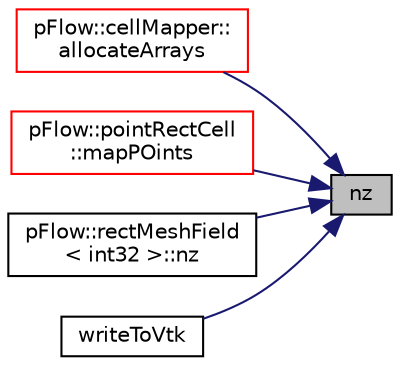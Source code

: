 digraph "nz"
{
 // LATEX_PDF_SIZE
  edge [fontname="Helvetica",fontsize="10",labelfontname="Helvetica",labelfontsize="10"];
  node [fontname="Helvetica",fontsize="10",shape=record];
  rankdir="RL";
  Node1 [label="nz",height=0.2,width=0.4,color="black", fillcolor="grey75", style="filled", fontcolor="black",tooltip=" "];
  Node1 -> Node2 [dir="back",color="midnightblue",fontsize="10",style="solid",fontname="Helvetica"];
  Node2 [label="pFlow::cellMapper::\lallocateArrays",height=0.2,width=0.4,color="red", fillcolor="white", style="filled",URL="$classpFlow_1_1cellMapper.html#a178bd39dbf9cf7db2a4355d9d2038a6a",tooltip=" "];
  Node1 -> Node4 [dir="back",color="midnightblue",fontsize="10",style="solid",fontname="Helvetica"];
  Node4 [label="pFlow::pointRectCell\l::mapPOints",height=0.2,width=0.4,color="red", fillcolor="white", style="filled",URL="$classpFlow_1_1pointRectCell.html#ab1b3e7c22e40d6e7a13bf59b378a8bd9",tooltip=" "];
  Node1 -> Node6 [dir="back",color="midnightblue",fontsize="10",style="solid",fontname="Helvetica"];
  Node6 [label="pFlow::rectMeshField\l\< int32 \>::nz",height=0.2,width=0.4,color="black", fillcolor="white", style="filled",URL="$classpFlow_1_1rectMeshField.html#ae57e25510b3a28583eb4df07f8fad08b",tooltip=" "];
  Node1 -> Node7 [dir="back",color="midnightblue",fontsize="10",style="solid",fontname="Helvetica"];
  Node7 [label="writeToVtk",height=0.2,width=0.4,color="black", fillcolor="white", style="filled",URL="$classpFlow_1_1rectangleMesh.html#a61b34edb9a411ddf347a902fa6f5c9a2",tooltip=" "];
}
